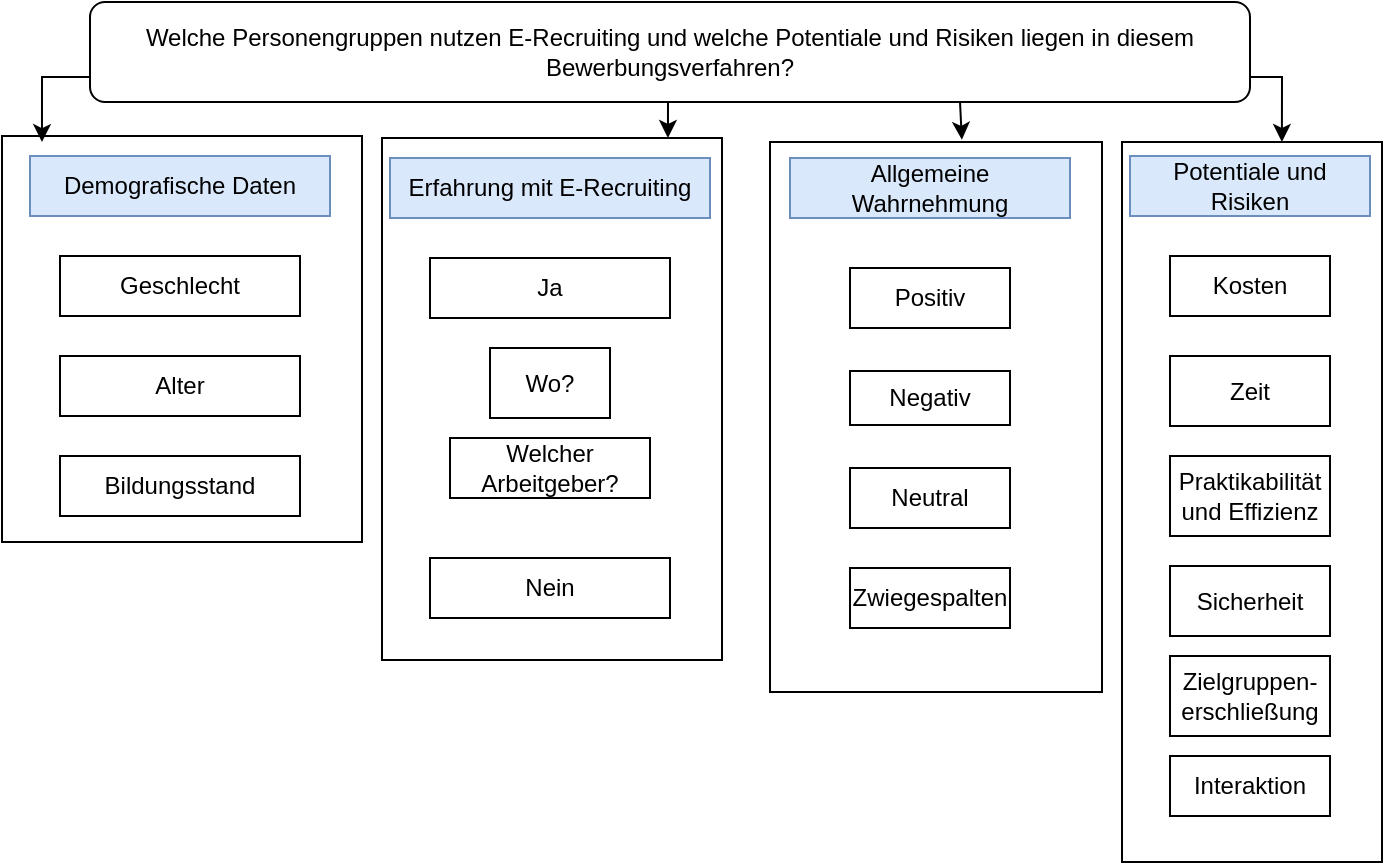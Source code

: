 <mxfile version="12.1.4" type="github" pages="1"><diagram id="DL3bc1-jktPVmuy7Dk8K" name="Page-1"><mxGraphModel dx="768" dy="396" grid="1" gridSize="10" guides="1" tooltips="1" connect="1" arrows="1" fold="1" page="1" pageScale="1" pageWidth="827" pageHeight="1169" math="0" shadow="0"><root><mxCell id="0"/><mxCell id="1" parent="0"/><mxCell id="aEuEo42enVbZCt5J1D5a-41" style="edgeStyle=orthogonalEdgeStyle;rounded=0;orthogonalLoop=1;jettySize=auto;html=1;exitX=0;exitY=0.75;exitDx=0;exitDy=0;entryX=0.111;entryY=0.015;entryDx=0;entryDy=0;entryPerimeter=0;" edge="1" parent="1" source="aEuEo42enVbZCt5J1D5a-1" target="aEuEo42enVbZCt5J1D5a-40"><mxGeometry relative="1" as="geometry"/></mxCell><mxCell id="aEuEo42enVbZCt5J1D5a-43" style="edgeStyle=orthogonalEdgeStyle;rounded=0;orthogonalLoop=1;jettySize=auto;html=1;exitX=0.5;exitY=1;exitDx=0;exitDy=0;entryX=0.841;entryY=0;entryDx=0;entryDy=0;entryPerimeter=0;" edge="1" parent="1" source="aEuEo42enVbZCt5J1D5a-1" target="aEuEo42enVbZCt5J1D5a-42"><mxGeometry relative="1" as="geometry"/></mxCell><mxCell id="aEuEo42enVbZCt5J1D5a-45" style="edgeStyle=orthogonalEdgeStyle;rounded=0;orthogonalLoop=1;jettySize=auto;html=1;exitX=0.75;exitY=1;exitDx=0;exitDy=0;entryX=0.578;entryY=-0.004;entryDx=0;entryDy=0;entryPerimeter=0;" edge="1" parent="1" source="aEuEo42enVbZCt5J1D5a-1" target="aEuEo42enVbZCt5J1D5a-44"><mxGeometry relative="1" as="geometry"/></mxCell><mxCell id="aEuEo42enVbZCt5J1D5a-47" style="edgeStyle=orthogonalEdgeStyle;rounded=0;orthogonalLoop=1;jettySize=auto;html=1;exitX=1;exitY=0.75;exitDx=0;exitDy=0;entryX=0.615;entryY=0;entryDx=0;entryDy=0;entryPerimeter=0;" edge="1" parent="1" source="aEuEo42enVbZCt5J1D5a-1" target="aEuEo42enVbZCt5J1D5a-46"><mxGeometry relative="1" as="geometry"/></mxCell><mxCell id="aEuEo42enVbZCt5J1D5a-1" value="Welche Personengruppen nutzen E-Recruiting und welche Potentiale und Risiken liegen in diesem Bewerbungsverfahren?" style="rounded=1;whiteSpace=wrap;html=1;" vertex="1" parent="1"><mxGeometry x="104" y="90" width="580" height="50" as="geometry"/></mxCell><mxCell id="aEuEo42enVbZCt5J1D5a-4" value="Demografische Daten" style="rounded=0;whiteSpace=wrap;html=1;fillColor=#dae8fc;strokeColor=#6c8ebf;" vertex="1" parent="1"><mxGeometry x="74" y="167" width="150" height="30" as="geometry"/></mxCell><mxCell id="aEuEo42enVbZCt5J1D5a-7" value="Bildungsstand" style="rounded=0;whiteSpace=wrap;html=1;" vertex="1" parent="1"><mxGeometry x="89" y="317" width="120" height="30" as="geometry"/></mxCell><mxCell id="aEuEo42enVbZCt5J1D5a-8" value="Geschlecht" style="rounded=0;whiteSpace=wrap;html=1;" vertex="1" parent="1"><mxGeometry x="89" y="217" width="120" height="30" as="geometry"/></mxCell><mxCell id="aEuEo42enVbZCt5J1D5a-9" value="Alter" style="rounded=0;whiteSpace=wrap;html=1;" vertex="1" parent="1"><mxGeometry x="89" y="267" width="120" height="30" as="geometry"/></mxCell><mxCell id="aEuEo42enVbZCt5J1D5a-11" value="Erfahrung mit E-Recruiting " style="rounded=0;whiteSpace=wrap;html=1;fillColor=#dae8fc;strokeColor=#6c8ebf;" vertex="1" parent="1"><mxGeometry x="254" y="168" width="160" height="30" as="geometry"/></mxCell><mxCell id="aEuEo42enVbZCt5J1D5a-12" value="Ja " style="rounded=0;whiteSpace=wrap;html=1;" vertex="1" parent="1"><mxGeometry x="274" y="218" width="120" height="30" as="geometry"/></mxCell><mxCell id="aEuEo42enVbZCt5J1D5a-13" value="Nein" style="rounded=0;whiteSpace=wrap;html=1;" vertex="1" parent="1"><mxGeometry x="274" y="368" width="120" height="30" as="geometry"/></mxCell><mxCell id="aEuEo42enVbZCt5J1D5a-14" value="Wo?" style="rounded=0;whiteSpace=wrap;html=1;" vertex="1" parent="1"><mxGeometry x="304" y="263" width="60" height="35" as="geometry"/></mxCell><mxCell id="aEuEo42enVbZCt5J1D5a-15" value="Welcher Arbeitgeber?" style="rounded=0;whiteSpace=wrap;html=1;" vertex="1" parent="1"><mxGeometry x="284" y="308" width="100" height="30" as="geometry"/></mxCell><mxCell id="aEuEo42enVbZCt5J1D5a-18" value="Allgemeine Wahrnehmung" style="rounded=0;whiteSpace=wrap;html=1;fillColor=#dae8fc;strokeColor=#6c8ebf;" vertex="1" parent="1"><mxGeometry x="454" y="168" width="140" height="30" as="geometry"/></mxCell><mxCell id="aEuEo42enVbZCt5J1D5a-19" value="Positiv" style="rounded=0;whiteSpace=wrap;html=1;" vertex="1" parent="1"><mxGeometry x="484" y="223" width="80" height="30" as="geometry"/></mxCell><mxCell id="aEuEo42enVbZCt5J1D5a-20" value="Negativ " style="rounded=0;whiteSpace=wrap;html=1;direction=south;" vertex="1" parent="1"><mxGeometry x="484" y="274.5" width="80" height="27" as="geometry"/></mxCell><mxCell id="aEuEo42enVbZCt5J1D5a-21" value="Neutral" style="rounded=0;whiteSpace=wrap;html=1;" vertex="1" parent="1"><mxGeometry x="484" y="323" width="80" height="30" as="geometry"/></mxCell><mxCell id="aEuEo42enVbZCt5J1D5a-24" value="Zwiegespalten" style="rounded=0;whiteSpace=wrap;html=1;" vertex="1" parent="1"><mxGeometry x="484" y="373" width="80" height="30" as="geometry"/></mxCell><mxCell id="aEuEo42enVbZCt5J1D5a-25" value="Potentiale und Risiken" style="rounded=0;whiteSpace=wrap;html=1;fillColor=#dae8fc;strokeColor=#6c8ebf;" vertex="1" parent="1"><mxGeometry x="624" y="167" width="120" height="30" as="geometry"/></mxCell><mxCell id="aEuEo42enVbZCt5J1D5a-26" value="Kosten" style="rounded=0;whiteSpace=wrap;html=1;" vertex="1" parent="1"><mxGeometry x="644" y="217" width="80" height="30" as="geometry"/></mxCell><mxCell id="aEuEo42enVbZCt5J1D5a-27" value="Zeit" style="rounded=0;whiteSpace=wrap;html=1;" vertex="1" parent="1"><mxGeometry x="644" y="267" width="80" height="35" as="geometry"/></mxCell><mxCell id="aEuEo42enVbZCt5J1D5a-28" value="Praktikabilität und Effizienz" style="rounded=0;whiteSpace=wrap;html=1;" vertex="1" parent="1"><mxGeometry x="644" y="317" width="80" height="40" as="geometry"/></mxCell><mxCell id="aEuEo42enVbZCt5J1D5a-29" value="Sicherheit" style="rounded=0;whiteSpace=wrap;html=1;" vertex="1" parent="1"><mxGeometry x="644" y="372" width="80" height="35" as="geometry"/></mxCell><mxCell id="aEuEo42enVbZCt5J1D5a-30" value="Zielgruppen-erschließung" style="rounded=0;whiteSpace=wrap;html=1;" vertex="1" parent="1"><mxGeometry x="644" y="417" width="80" height="40" as="geometry"/></mxCell><mxCell id="aEuEo42enVbZCt5J1D5a-31" value="Interaktion" style="rounded=0;whiteSpace=wrap;html=1;" vertex="1" parent="1"><mxGeometry x="644" y="467" width="80" height="30" as="geometry"/></mxCell><mxCell id="aEuEo42enVbZCt5J1D5a-40" value="" style="rounded=0;whiteSpace=wrap;html=1;fillColor=none;" vertex="1" parent="1"><mxGeometry x="60" y="157" width="180" height="203" as="geometry"/></mxCell><mxCell id="aEuEo42enVbZCt5J1D5a-42" value="" style="rounded=0;whiteSpace=wrap;html=1;fillColor=none;" vertex="1" parent="1"><mxGeometry x="250" y="158" width="170" height="261" as="geometry"/></mxCell><mxCell id="aEuEo42enVbZCt5J1D5a-44" value="" style="rounded=0;whiteSpace=wrap;html=1;fillColor=none;" vertex="1" parent="1"><mxGeometry x="444" y="160" width="166" height="275" as="geometry"/></mxCell><mxCell id="aEuEo42enVbZCt5J1D5a-46" value="" style="rounded=0;whiteSpace=wrap;html=1;fillColor=none;" vertex="1" parent="1"><mxGeometry x="620" y="160" width="130" height="360" as="geometry"/></mxCell></root></mxGraphModel></diagram></mxfile>